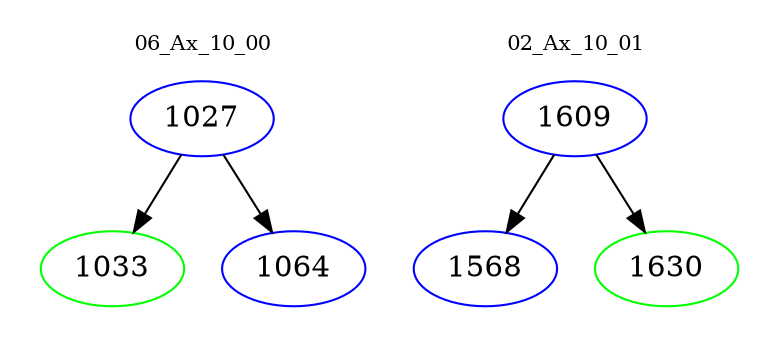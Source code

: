 digraph{
subgraph cluster_0 {
color = white
label = "06_Ax_10_00";
fontsize=10;
T0_1027 [label="1027", color="blue"]
T0_1027 -> T0_1033 [color="black"]
T0_1033 [label="1033", color="green"]
T0_1027 -> T0_1064 [color="black"]
T0_1064 [label="1064", color="blue"]
}
subgraph cluster_1 {
color = white
label = "02_Ax_10_01";
fontsize=10;
T1_1609 [label="1609", color="blue"]
T1_1609 -> T1_1568 [color="black"]
T1_1568 [label="1568", color="blue"]
T1_1609 -> T1_1630 [color="black"]
T1_1630 [label="1630", color="green"]
}
}
